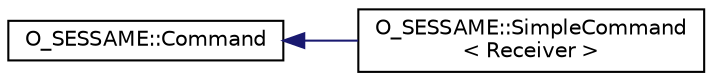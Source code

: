 digraph "Graphical Class Hierarchy"
{
 // LATEX_PDF_SIZE
  edge [fontname="Helvetica",fontsize="10",labelfontname="Helvetica",labelfontsize="10"];
  node [fontname="Helvetica",fontsize="10",shape=record];
  rankdir="LR";
  Node0 [label="O_SESSAME::Command",height=0.2,width=0.4,color="black", fillcolor="white", style="filled",URL="$classO__SESSAME_1_1Command.html",tooltip="Class interface for creating commands in Open-SESSAME."];
  Node0 -> Node1 [dir="back",color="midnightblue",fontsize="10",style="solid",fontname="Helvetica"];
  Node1 [label="O_SESSAME::SimpleCommand\l\< Receiver \>",height=0.2,width=0.4,color="black", fillcolor="white", style="filled",URL="$classO__SESSAME_1_1SimpleCommand.html",tooltip="Interface for creating simple, templated commands in Open-SESSAME."];
}
